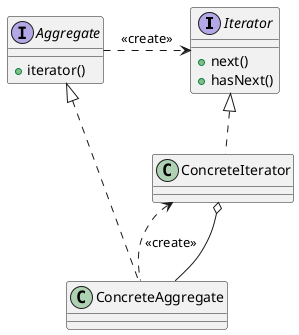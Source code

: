 @startuml
'https://plantuml.com/class-diagram

interface Iterator {
    + next()
    + hasNext()
}
interface Aggregate {
    + iterator()
}
class ConcreteIterator
class ConcreteAggregate

Iterator <|.. ConcreteIterator
Aggregate <|.. ConcreteAggregate
Iterator <.left. Aggregate: <<create>>
ConcreteIterator <.. ConcreteAggregate: <<create>>
ConcreteIterator o-- ConcreteAggregate

@enduml